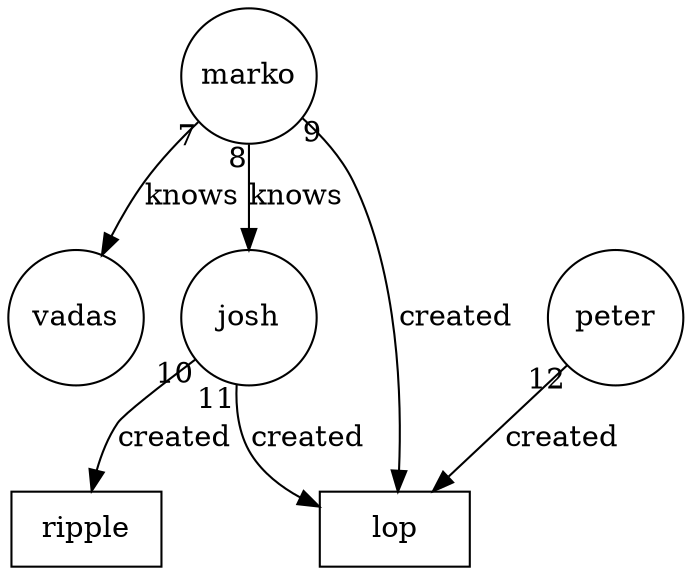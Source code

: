 digraph Foo {
	node [shape=circle,fixedsize=true,width=0.9]; 
	marko;
	vadas;
	josh;
	peter;

	node [shape=box,fixedsize=true,width=1.0];
	ripple;
	lop;

	marko->vadas [label=knows,taillabel="7"];
	marko->josh [label=knows,taillabel="8"];
	marko->lop [label=created,taillabel="9"];
	josh->ripple [label=created,taillabel="10"];
	josh->lop [label=created,taillabel="11"];
	peter->lop[label=created,taillabel="12"];

}


